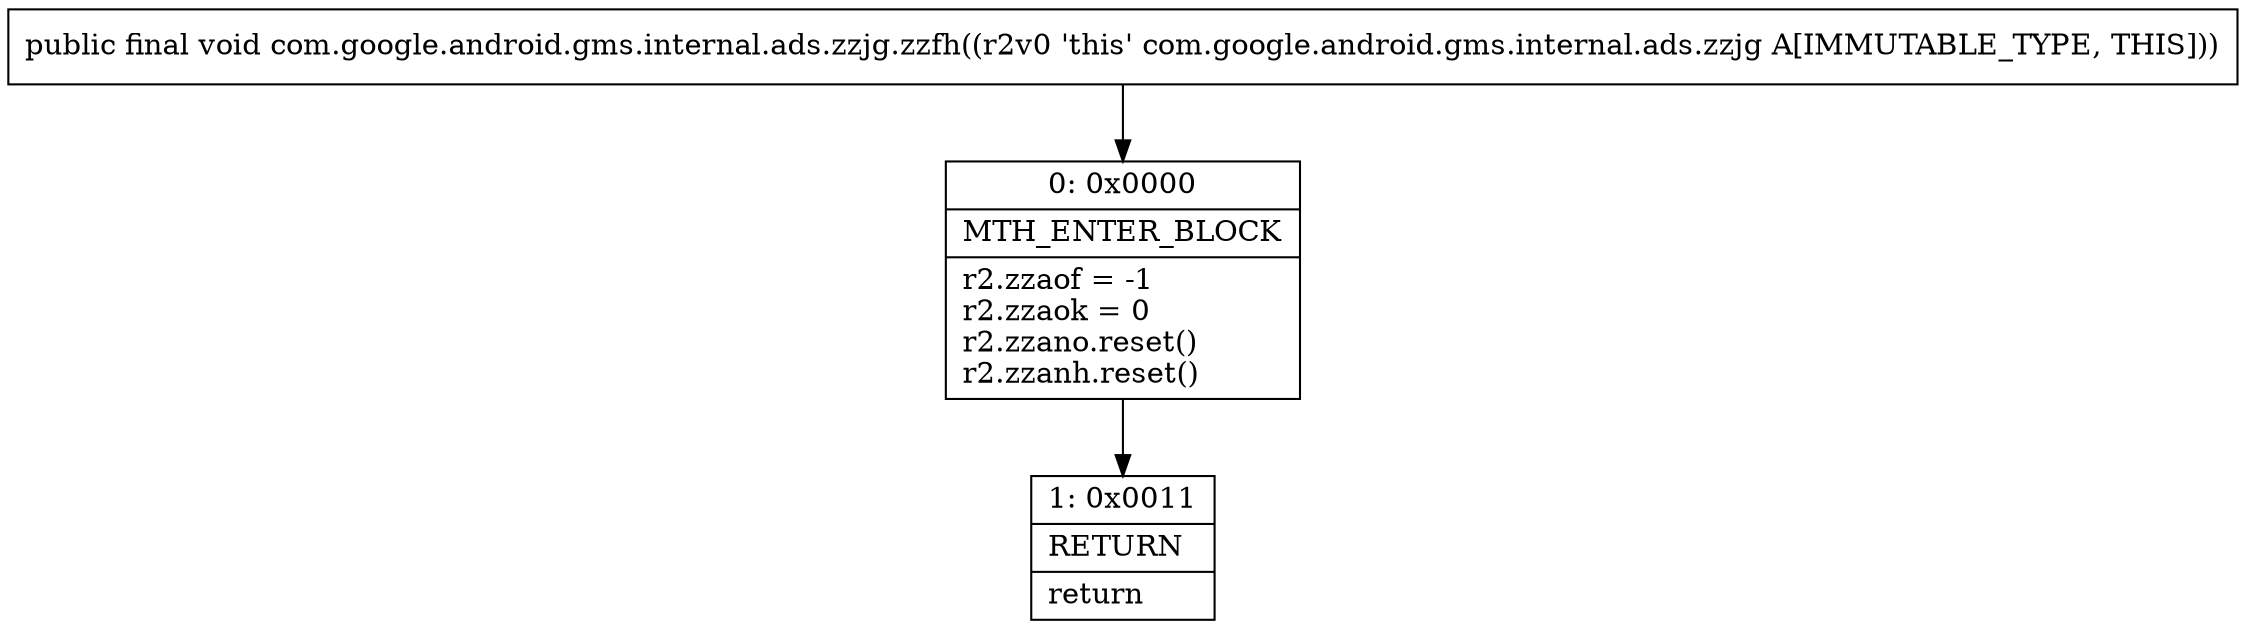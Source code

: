 digraph "CFG forcom.google.android.gms.internal.ads.zzjg.zzfh()V" {
Node_0 [shape=record,label="{0\:\ 0x0000|MTH_ENTER_BLOCK\l|r2.zzaof = \-1\lr2.zzaok = 0\lr2.zzano.reset()\lr2.zzanh.reset()\l}"];
Node_1 [shape=record,label="{1\:\ 0x0011|RETURN\l|return\l}"];
MethodNode[shape=record,label="{public final void com.google.android.gms.internal.ads.zzjg.zzfh((r2v0 'this' com.google.android.gms.internal.ads.zzjg A[IMMUTABLE_TYPE, THIS])) }"];
MethodNode -> Node_0;
Node_0 -> Node_1;
}

